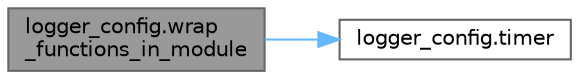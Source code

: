 digraph "logger_config.wrap_functions_in_module"
{
 // LATEX_PDF_SIZE
  bgcolor="transparent";
  edge [fontname=Helvetica,fontsize=10,labelfontname=Helvetica,labelfontsize=10];
  node [fontname=Helvetica,fontsize=10,shape=box,height=0.2,width=0.4];
  rankdir="LR";
  Node1 [id="Node000001",label="logger_config.wrap\l_functions_in_module",height=0.2,width=0.4,color="gray40", fillcolor="grey60", style="filled", fontcolor="black",tooltip=" "];
  Node1 -> Node2 [id="edge2_Node000001_Node000002",color="steelblue1",style="solid",tooltip=" "];
  Node2 [id="Node000002",label="logger_config.timer",height=0.2,width=0.4,color="grey40", fillcolor="white", style="filled",URL="$namespacelogger__config.html#a4c625cc8de294ee0082927325af0df6f",tooltip=" "];
}
